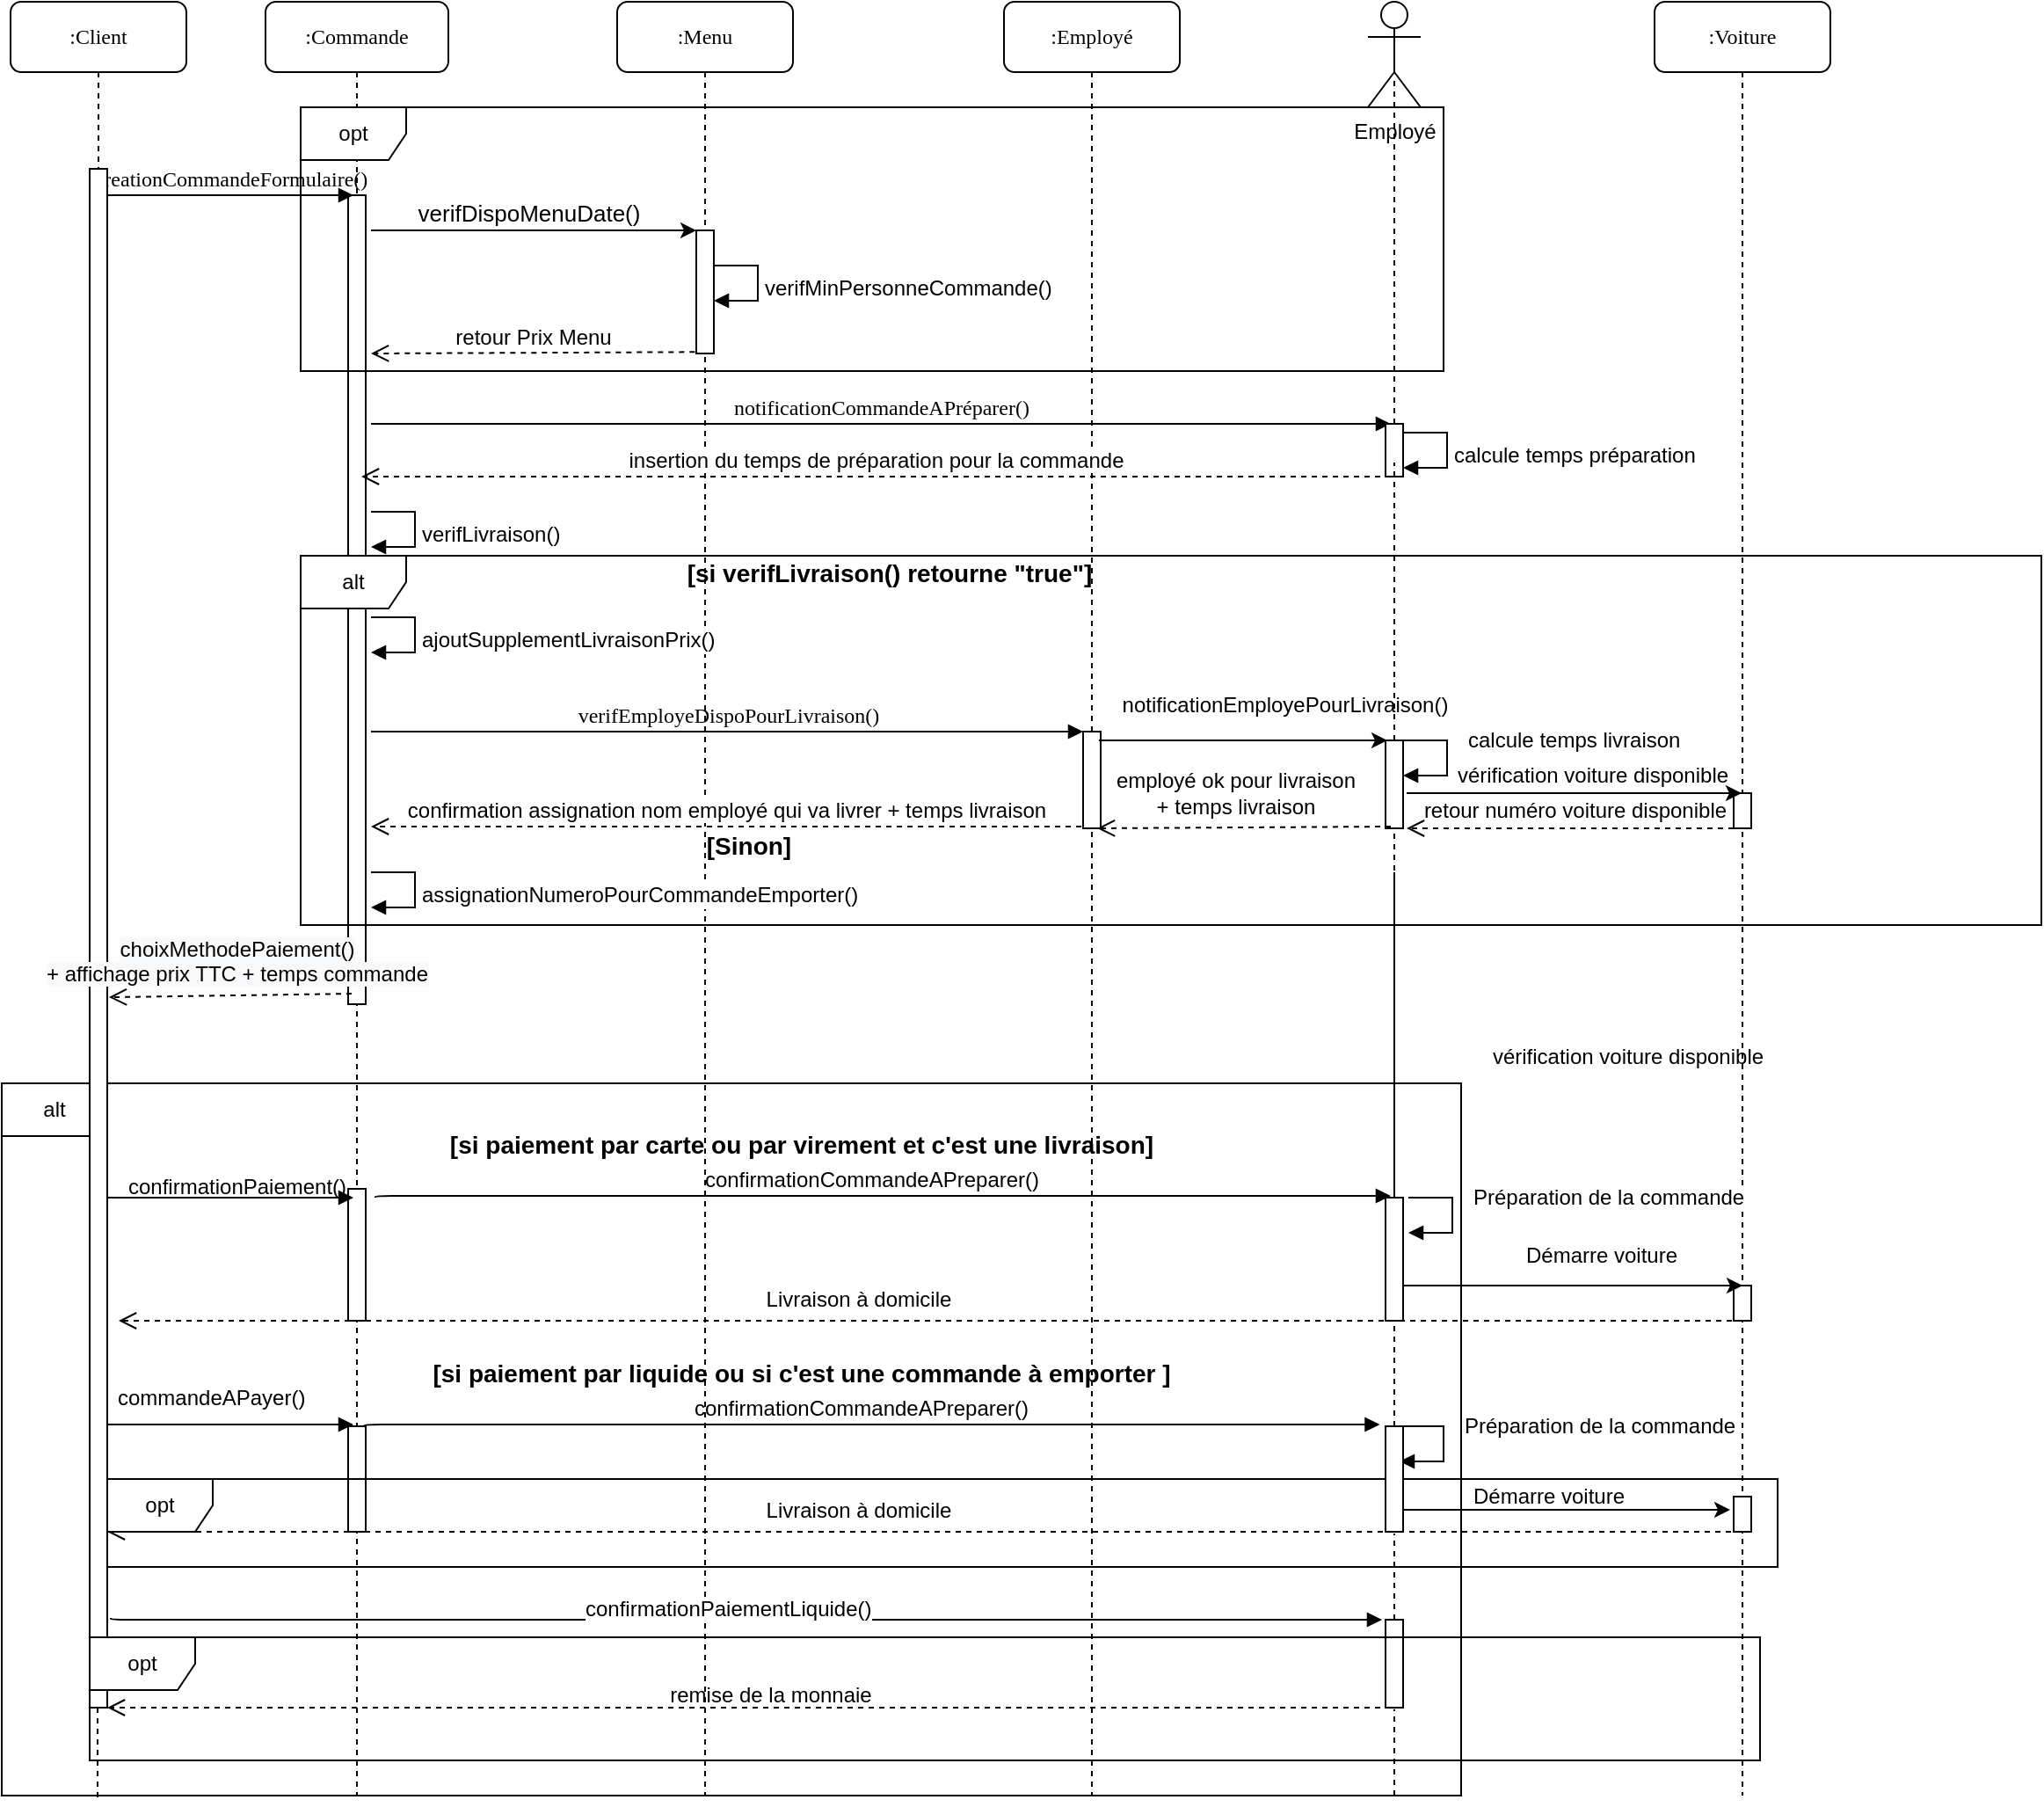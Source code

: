 <mxfile version="14.4.9" type="github">
  <diagram name="Page-1" id="13e1069c-82ec-6db2-03f1-153e76fe0fe0">
    <mxGraphModel dx="1422" dy="762" grid="1" gridSize="10" guides="1" tooltips="1" connect="1" arrows="1" fold="1" page="1" pageScale="1" pageWidth="827" pageHeight="1169" background="#ffffff" math="0" shadow="0">
      <root>
        <mxCell id="0" />
        <mxCell id="1" parent="0" />
        <mxCell id="tNndhrwOQ5jODoIzb9KM-20" value="" style="endArrow=none;dashed=1;html=1;exitX=0.486;exitY=0.999;exitDx=0;exitDy=0;exitPerimeter=0;" edge="1" parent="1">
          <mxGeometry width="50" height="50" relative="1" as="geometry">
            <mxPoint x="74.86" y="899.795" as="sourcePoint" />
            <mxPoint x="74.31" y="990" as="targetPoint" />
          </mxGeometry>
        </mxCell>
        <mxCell id="tNndhrwOQ5jODoIzb9KM-23" value=":Client" style="shape=umlLifeline;perimeter=lifelinePerimeter;whiteSpace=wrap;html=1;container=1;collapsible=0;recursiveResize=0;outlineConnect=0;rounded=1;shadow=0;comic=0;labelBackgroundColor=none;strokeWidth=1;fontFamily=Verdana;fontSize=12;align=center;" vertex="1" parent="1">
          <mxGeometry x="25" y="70" width="100" height="690" as="geometry" />
        </mxCell>
        <mxCell id="tNndhrwOQ5jODoIzb9KM-24" value="" style="html=1;points=[];perimeter=orthogonalPerimeter;" vertex="1" parent="tNndhrwOQ5jODoIzb9KM-23">
          <mxGeometry x="45" y="450" width="10" height="20" as="geometry" />
        </mxCell>
        <mxCell id="_CNvDfxLPx1KFOB0ygyv-52" value="alt" style="shape=umlFrame;whiteSpace=wrap;html=1;" parent="1" vertex="1">
          <mxGeometry x="20" y="685" width="830" height="405" as="geometry" />
        </mxCell>
        <mxCell id="_CNvDfxLPx1KFOB0ygyv-53" value="&lt;span style=&quot;font-size: 14px&quot;&gt;&lt;b&gt;[si paiement par carte ou par virement et c&#39;est une livraison]&lt;/b&gt;&lt;/span&gt;" style="text;html=1;strokeColor=none;fillColor=none;align=center;verticalAlign=middle;whiteSpace=wrap;rounded=0;" parent="1" vertex="1">
          <mxGeometry x="220" y="710" width="510" height="20" as="geometry" />
        </mxCell>
        <mxCell id="7baba1c4bc27f4b0-2" value=":Commande" style="shape=umlLifeline;perimeter=lifelinePerimeter;whiteSpace=wrap;html=1;container=1;collapsible=0;recursiveResize=0;outlineConnect=0;rounded=1;shadow=0;comic=0;labelBackgroundColor=none;strokeWidth=1;fontFamily=Verdana;fontSize=12;align=center;" parent="1" vertex="1">
          <mxGeometry x="170" y="70" width="104" height="1020" as="geometry" />
        </mxCell>
        <mxCell id="tXjSpjRW7CRqGUorNea_-64" value="" style="html=1;points=[];perimeter=orthogonalPerimeter;rounded=0;shadow=0;comic=0;labelBackgroundColor=none;strokeWidth=1;fontFamily=Verdana;fontSize=12;align=center;" parent="7baba1c4bc27f4b0-2" vertex="1">
          <mxGeometry x="47" y="110" width="10" height="460" as="geometry" />
        </mxCell>
        <mxCell id="tNndhrwOQ5jODoIzb9KM-62" value="" style="html=1;points=[];perimeter=orthogonalPerimeter;" vertex="1" parent="7baba1c4bc27f4b0-2">
          <mxGeometry x="47" y="810" width="10" height="60" as="geometry" />
        </mxCell>
        <mxCell id="7baba1c4bc27f4b0-3" value=":Menu" style="shape=umlLifeline;perimeter=lifelinePerimeter;whiteSpace=wrap;html=1;container=1;collapsible=0;recursiveResize=0;outlineConnect=0;rounded=1;shadow=0;comic=0;labelBackgroundColor=none;strokeWidth=1;fontFamily=Verdana;fontSize=12;align=center;" parent="1" vertex="1">
          <mxGeometry x="370" y="70" width="100" height="1020" as="geometry" />
        </mxCell>
        <mxCell id="7baba1c4bc27f4b0-13" value="" style="html=1;points=[];perimeter=orthogonalPerimeter;rounded=0;shadow=0;comic=0;labelBackgroundColor=none;strokeWidth=1;fontFamily=Verdana;fontSize=12;align=center;" parent="7baba1c4bc27f4b0-3" vertex="1">
          <mxGeometry x="45" y="130" width="10" height="70" as="geometry" />
        </mxCell>
        <mxCell id="tXjSpjRW7CRqGUorNea_-12" value="creationCommandeFormulaire()" style="html=1;verticalAlign=bottom;endArrow=block;labelBackgroundColor=none;fontFamily=Verdana;fontSize=12;edgeStyle=elbowEdgeStyle;elbow=vertical;" parent="1" edge="1">
          <mxGeometry relative="1" as="geometry">
            <mxPoint x="80" y="180" as="sourcePoint" />
            <mxPoint x="220" y="180" as="targetPoint" />
          </mxGeometry>
        </mxCell>
        <mxCell id="tXjSpjRW7CRqGUorNea_-13" value="" style="html=1;points=[];perimeter=orthogonalPerimeter;rounded=0;shadow=0;comic=0;labelBackgroundColor=none;strokeWidth=1;fontFamily=Verdana;fontSize=12;align=center;" parent="1" vertex="1">
          <mxGeometry x="70" y="165" width="10" height="875" as="geometry" />
        </mxCell>
        <mxCell id="tXjSpjRW7CRqGUorNea_-69" value="" style="endArrow=classic;html=1;fontSize=13;exitX=1.1;exitY=0;exitDx=0;exitDy=0;exitPerimeter=0;" parent="1" target="7baba1c4bc27f4b0-13" edge="1">
          <mxGeometry width="50" height="50" relative="1" as="geometry">
            <mxPoint x="230" y="200" as="sourcePoint" />
            <mxPoint x="384" y="200" as="targetPoint" />
          </mxGeometry>
        </mxCell>
        <mxCell id="tXjSpjRW7CRqGUorNea_-78" value="verifDispoMenuDate()" style="text;html=1;strokeColor=none;fillColor=none;align=center;verticalAlign=middle;whiteSpace=wrap;rounded=0;fontSize=13;" parent="1" vertex="1">
          <mxGeometry x="300" y="180" width="40" height="20" as="geometry" />
        </mxCell>
        <mxCell id="tXjSpjRW7CRqGUorNea_-83" value="verifMinPersonneCommande()" style="edgeStyle=orthogonalEdgeStyle;html=1;align=left;spacingLeft=2;endArrow=block;rounded=0;entryX=1;entryY=0;fontSize=12;" parent="1" edge="1">
          <mxGeometry x="0.067" relative="1" as="geometry">
            <mxPoint x="425" y="220" as="sourcePoint" />
            <Array as="points">
              <mxPoint x="450" y="220" />
            </Array>
            <mxPoint x="425" y="240" as="targetPoint" />
            <mxPoint as="offset" />
          </mxGeometry>
        </mxCell>
        <mxCell id="tXjSpjRW7CRqGUorNea_-86" value="retour Prix Menu" style="html=1;verticalAlign=bottom;endArrow=open;dashed=1;endSize=8;fontSize=12;exitX=-0.083;exitY=0.988;exitDx=0;exitDy=0;exitPerimeter=0;" parent="1" source="7baba1c4bc27f4b0-13" edge="1">
          <mxGeometry relative="1" as="geometry">
            <mxPoint x="650" y="330" as="sourcePoint" />
            <mxPoint x="230" y="270" as="targetPoint" />
          </mxGeometry>
        </mxCell>
        <mxCell id="tXjSpjRW7CRqGUorNea_-90" value="alt" style="shape=umlFrame;whiteSpace=wrap;html=1;" parent="1" vertex="1">
          <mxGeometry x="190" y="385" width="990" height="210" as="geometry" />
        </mxCell>
        <mxCell id="_CNvDfxLPx1KFOB0ygyv-1" value="&lt;span style=&quot;font-size: 14px&quot;&gt;&lt;b&gt;[si verifLivraison() retourne &quot;true&quot;]&lt;/b&gt;&lt;/span&gt;" style="text;html=1;strokeColor=none;fillColor=none;align=center;verticalAlign=middle;whiteSpace=wrap;rounded=0;" parent="1" vertex="1">
          <mxGeometry x="270" y="385" width="510" height="20" as="geometry" />
        </mxCell>
        <mxCell id="_CNvDfxLPx1KFOB0ygyv-3" value="ajoutSupplementLivraisonPrix()" style="edgeStyle=orthogonalEdgeStyle;html=1;align=left;spacingLeft=2;endArrow=block;rounded=0;entryX=1;entryY=0;fontSize=12;" parent="1" edge="1">
          <mxGeometry x="0.067" relative="1" as="geometry">
            <mxPoint x="230" y="420" as="sourcePoint" />
            <Array as="points">
              <mxPoint x="255" y="420" />
            </Array>
            <mxPoint x="230" y="440" as="targetPoint" />
            <mxPoint as="offset" />
          </mxGeometry>
        </mxCell>
        <mxCell id="_CNvDfxLPx1KFOB0ygyv-4" value="&lt;span style=&quot;font-size: 14px&quot;&gt;&lt;b&gt;[Sinon]&lt;/b&gt;&lt;/span&gt;" style="text;html=1;strokeColor=none;fillColor=none;align=center;verticalAlign=middle;whiteSpace=wrap;rounded=0;" parent="1" vertex="1">
          <mxGeometry x="230" y="540" width="430" height="20" as="geometry" />
        </mxCell>
        <mxCell id="_CNvDfxLPx1KFOB0ygyv-5" value=":Employé" style="shape=umlLifeline;perimeter=lifelinePerimeter;whiteSpace=wrap;html=1;container=1;collapsible=0;recursiveResize=0;outlineConnect=0;rounded=1;shadow=0;comic=0;labelBackgroundColor=none;strokeWidth=1;fontFamily=Verdana;fontSize=12;align=center;" parent="1" vertex="1">
          <mxGeometry x="590" y="70" width="100" height="1020" as="geometry" />
        </mxCell>
        <mxCell id="_CNvDfxLPx1KFOB0ygyv-8" value="" style="html=1;points=[];perimeter=orthogonalPerimeter;" parent="_CNvDfxLPx1KFOB0ygyv-5" vertex="1">
          <mxGeometry x="45" y="415" width="10" height="55" as="geometry" />
        </mxCell>
        <mxCell id="_CNvDfxLPx1KFOB0ygyv-6" value="verifEmployeDispoPourLivraison()" style="html=1;verticalAlign=bottom;endArrow=block;labelBackgroundColor=none;fontFamily=Verdana;fontSize=12;edgeStyle=elbowEdgeStyle;elbow=vertical;entryX=0;entryY=0;entryDx=0;entryDy=0;entryPerimeter=0;" parent="1" target="_CNvDfxLPx1KFOB0ygyv-8" edge="1">
          <mxGeometry relative="1" as="geometry">
            <mxPoint x="230" y="485" as="sourcePoint" />
            <mxPoint x="370" y="485" as="targetPoint" />
          </mxGeometry>
        </mxCell>
        <mxCell id="_CNvDfxLPx1KFOB0ygyv-9" value="verifLivraison()" style="edgeStyle=orthogonalEdgeStyle;html=1;align=left;spacingLeft=2;endArrow=block;rounded=0;entryX=1;entryY=0;fontSize=12;" parent="1" edge="1">
          <mxGeometry x="0.067" relative="1" as="geometry">
            <mxPoint x="230" y="360" as="sourcePoint" />
            <Array as="points">
              <mxPoint x="255" y="360" />
            </Array>
            <mxPoint x="230" y="380" as="targetPoint" />
            <mxPoint as="offset" />
          </mxGeometry>
        </mxCell>
        <mxCell id="_CNvDfxLPx1KFOB0ygyv-10" value="confirmation assignation nom employé qui va livrer + temps livraison" style="html=1;verticalAlign=bottom;endArrow=open;dashed=1;endSize=8;fontSize=12;" parent="1" edge="1">
          <mxGeometry relative="1" as="geometry">
            <mxPoint x="634" y="539" as="sourcePoint" />
            <mxPoint x="230" y="539" as="targetPoint" />
          </mxGeometry>
        </mxCell>
        <mxCell id="_CNvDfxLPx1KFOB0ygyv-17" value="Employé" style="shape=umlActor;verticalLabelPosition=bottom;verticalAlign=top;html=1;" parent="1" vertex="1">
          <mxGeometry x="797" y="70" width="30" height="60" as="geometry" />
        </mxCell>
        <mxCell id="_CNvDfxLPx1KFOB0ygyv-18" value="" style="endArrow=none;dashed=1;html=1;entryX=0.5;entryY=0.733;entryDx=0;entryDy=0;entryPerimeter=0;" parent="1" source="_CNvDfxLPx1KFOB0ygyv-42" target="_CNvDfxLPx1KFOB0ygyv-17" edge="1">
          <mxGeometry width="50" height="50" relative="1" as="geometry">
            <mxPoint x="812" y="760" as="sourcePoint" />
            <mxPoint x="750" y="360" as="targetPoint" />
          </mxGeometry>
        </mxCell>
        <mxCell id="_CNvDfxLPx1KFOB0ygyv-19" value="" style="endArrow=classic;html=1;entryX=0.1;entryY=0;entryDx=0;entryDy=0;entryPerimeter=0;" parent="1" target="_CNvDfxLPx1KFOB0ygyv-20" edge="1">
          <mxGeometry width="50" height="50" relative="1" as="geometry">
            <mxPoint x="644" y="490" as="sourcePoint" />
            <mxPoint x="810" y="495" as="targetPoint" />
          </mxGeometry>
        </mxCell>
        <mxCell id="_CNvDfxLPx1KFOB0ygyv-20" value="" style="html=1;points=[];perimeter=orthogonalPerimeter;" parent="1" vertex="1">
          <mxGeometry x="807" y="490" width="10" height="50" as="geometry" />
        </mxCell>
        <mxCell id="_CNvDfxLPx1KFOB0ygyv-21" value="" style="endArrow=none;dashed=1;html=1;" parent="1" target="_CNvDfxLPx1KFOB0ygyv-20" edge="1" source="tNndhrwOQ5jODoIzb9KM-42">
          <mxGeometry width="50" height="50" relative="1" as="geometry">
            <mxPoint x="812" y="980" as="sourcePoint" />
            <mxPoint x="812" y="520" as="targetPoint" />
            <Array as="points" />
          </mxGeometry>
        </mxCell>
        <mxCell id="_CNvDfxLPx1KFOB0ygyv-22" value="" style="html=1;verticalAlign=bottom;endArrow=open;dashed=1;endSize=8;fontSize=12;exitX=-0.083;exitY=0.988;exitDx=0;exitDy=0;exitPerimeter=0;" parent="1" edge="1">
          <mxGeometry relative="1" as="geometry">
            <mxPoint x="810" y="539.0" as="sourcePoint" />
            <mxPoint x="643" y="540" as="targetPoint" />
          </mxGeometry>
        </mxCell>
        <mxCell id="_CNvDfxLPx1KFOB0ygyv-24" value="notificationEmployePourLivraison()" style="text;html=1;strokeColor=none;fillColor=none;align=center;verticalAlign=middle;whiteSpace=wrap;rounded=0;" parent="1" vertex="1">
          <mxGeometry x="690" y="460" width="120" height="20" as="geometry" />
        </mxCell>
        <mxCell id="_CNvDfxLPx1KFOB0ygyv-33" value="calcule temps préparation" style="edgeStyle=orthogonalEdgeStyle;html=1;align=left;spacingLeft=2;endArrow=block;rounded=0;entryX=1;entryY=0;fontSize=12;" parent="1" edge="1">
          <mxGeometry x="0.067" relative="1" as="geometry">
            <mxPoint x="817" y="315" as="sourcePoint" />
            <Array as="points">
              <mxPoint x="842" y="315" />
            </Array>
            <mxPoint x="817" y="335" as="targetPoint" />
            <mxPoint as="offset" />
          </mxGeometry>
        </mxCell>
        <mxCell id="_CNvDfxLPx1KFOB0ygyv-35" value="employé ok pour livraison&lt;br&gt;+ temps livraison" style="text;html=1;strokeColor=none;fillColor=none;align=center;verticalAlign=middle;whiteSpace=wrap;rounded=0;" parent="1" vertex="1">
          <mxGeometry x="647" y="510" width="150" height="20" as="geometry" />
        </mxCell>
        <mxCell id="_CNvDfxLPx1KFOB0ygyv-37" value="assignationNumeroPourCommandeEmporter()" style="edgeStyle=orthogonalEdgeStyle;html=1;align=left;spacingLeft=2;endArrow=block;rounded=0;entryX=1;entryY=0;fontSize=12;" parent="1" edge="1">
          <mxGeometry x="0.067" relative="1" as="geometry">
            <mxPoint x="230" y="565" as="sourcePoint" />
            <Array as="points">
              <mxPoint x="255" y="565" />
            </Array>
            <mxPoint x="230" y="585" as="targetPoint" />
            <mxPoint as="offset" />
          </mxGeometry>
        </mxCell>
        <mxCell id="_CNvDfxLPx1KFOB0ygyv-39" value="notificationCommandeAPréparer()" style="html=1;verticalAlign=bottom;endArrow=block;labelBackgroundColor=none;fontFamily=Verdana;fontSize=12;edgeStyle=elbowEdgeStyle;elbow=vertical;" parent="1" edge="1">
          <mxGeometry relative="1" as="geometry">
            <mxPoint x="230" y="310" as="sourcePoint" />
            <mxPoint x="810" y="310" as="targetPoint" />
          </mxGeometry>
        </mxCell>
        <mxCell id="_CNvDfxLPx1KFOB0ygyv-41" value="insertion du temps de préparation pour la commande" style="html=1;verticalAlign=bottom;endArrow=open;dashed=1;endSize=8;fontSize=12;exitX=-0.083;exitY=0.988;exitDx=0;exitDy=0;exitPerimeter=0;" parent="1" edge="1">
          <mxGeometry relative="1" as="geometry">
            <mxPoint x="810" y="340" as="sourcePoint" />
            <mxPoint x="224.5" y="340" as="targetPoint" />
          </mxGeometry>
        </mxCell>
        <mxCell id="_CNvDfxLPx1KFOB0ygyv-42" value="" style="html=1;points=[];perimeter=orthogonalPerimeter;rounded=0;shadow=0;comic=0;labelBackgroundColor=none;strokeWidth=1;fontFamily=Verdana;fontSize=12;align=center;" parent="1" vertex="1">
          <mxGeometry x="807" y="310" width="10" height="30" as="geometry" />
        </mxCell>
        <mxCell id="_CNvDfxLPx1KFOB0ygyv-43" value="" style="endArrow=none;dashed=1;html=1;entryX=0.5;entryY=0.733;entryDx=0;entryDy=0;entryPerimeter=0;" parent="1" source="_CNvDfxLPx1KFOB0ygyv-20" target="_CNvDfxLPx1KFOB0ygyv-42" edge="1">
          <mxGeometry width="50" height="50" relative="1" as="geometry">
            <mxPoint x="812" y="495" as="sourcePoint" />
            <mxPoint x="812" y="113.98" as="targetPoint" />
          </mxGeometry>
        </mxCell>
        <mxCell id="_CNvDfxLPx1KFOB0ygyv-44" value="calcule temps livraison" style="edgeStyle=orthogonalEdgeStyle;html=1;align=left;spacingLeft=2;endArrow=block;rounded=0;entryX=1;entryY=0;fontSize=12;" parent="1" edge="1">
          <mxGeometry x="-0.286" y="8" relative="1" as="geometry">
            <mxPoint x="817" y="490" as="sourcePoint" />
            <Array as="points">
              <mxPoint x="842" y="490" />
            </Array>
            <mxPoint x="817" y="510" as="targetPoint" />
            <mxPoint as="offset" />
          </mxGeometry>
        </mxCell>
        <mxCell id="tXjSpjRW7CRqGUorNea_-42" value="opt" style="shape=umlFrame;whiteSpace=wrap;html=1;" parent="1" vertex="1">
          <mxGeometry x="190" y="130" width="650" height="150" as="geometry" />
        </mxCell>
        <mxCell id="_CNvDfxLPx1KFOB0ygyv-58" value="&lt;span style=&quot;font-size: 14px&quot;&gt;&lt;b&gt;[si paiement par liquide ou si c&#39;est une commande à emporter ]&lt;/b&gt;&lt;/span&gt;" style="text;html=1;strokeColor=none;fillColor=none;align=center;verticalAlign=middle;whiteSpace=wrap;rounded=0;" parent="1" vertex="1">
          <mxGeometry x="220" y="840" width="510" height="20" as="geometry" />
        </mxCell>
        <mxCell id="tNndhrwOQ5jODoIzb9KM-1" value=":Voiture" style="shape=umlLifeline;perimeter=lifelinePerimeter;whiteSpace=wrap;html=1;container=1;collapsible=0;recursiveResize=0;outlineConnect=0;rounded=1;shadow=0;comic=0;labelBackgroundColor=none;strokeWidth=1;fontFamily=Verdana;fontSize=12;align=center;" vertex="1" parent="1">
          <mxGeometry x="960" y="70" width="100" height="1020" as="geometry" />
        </mxCell>
        <mxCell id="tNndhrwOQ5jODoIzb9KM-2" value="" style="html=1;points=[];perimeter=orthogonalPerimeter;" vertex="1" parent="tNndhrwOQ5jODoIzb9KM-1">
          <mxGeometry x="45" y="450" width="10" height="20" as="geometry" />
        </mxCell>
        <mxCell id="tNndhrwOQ5jODoIzb9KM-59" value="" style="html=1;points=[];perimeter=orthogonalPerimeter;" vertex="1" parent="tNndhrwOQ5jODoIzb9KM-1">
          <mxGeometry x="45" y="730" width="10" height="20" as="geometry" />
        </mxCell>
        <mxCell id="tNndhrwOQ5jODoIzb9KM-68" value="" style="html=1;points=[];perimeter=orthogonalPerimeter;" vertex="1" parent="tNndhrwOQ5jODoIzb9KM-1">
          <mxGeometry x="45" y="850" width="10" height="20" as="geometry" />
        </mxCell>
        <mxCell id="tNndhrwOQ5jODoIzb9KM-3" value="" style="endArrow=classic;html=1;" edge="1" parent="1" target="tNndhrwOQ5jODoIzb9KM-1">
          <mxGeometry width="50" height="50" relative="1" as="geometry">
            <mxPoint x="819" y="520" as="sourcePoint" />
            <mxPoint x="750" y="370" as="targetPoint" />
          </mxGeometry>
        </mxCell>
        <mxCell id="tNndhrwOQ5jODoIzb9KM-4" value="vérification voiture disponible" style="text;html=1;strokeColor=none;fillColor=none;align=center;verticalAlign=middle;whiteSpace=wrap;rounded=0;" vertex="1" parent="1">
          <mxGeometry x="840" y="500" width="170" height="20" as="geometry" />
        </mxCell>
        <mxCell id="tNndhrwOQ5jODoIzb9KM-5" value="" style="html=1;verticalAlign=bottom;endArrow=open;dashed=1;endSize=8;fontSize=12;exitX=0;exitY=1;exitDx=0;exitDy=0;exitPerimeter=0;entryX=1.2;entryY=1;entryDx=0;entryDy=0;entryPerimeter=0;" edge="1" parent="1" source="tNndhrwOQ5jODoIzb9KM-2" target="_CNvDfxLPx1KFOB0ygyv-20">
          <mxGeometry relative="1" as="geometry">
            <mxPoint x="820" y="549" as="sourcePoint" />
            <mxPoint x="653" y="550" as="targetPoint" />
          </mxGeometry>
        </mxCell>
        <mxCell id="tNndhrwOQ5jODoIzb9KM-6" value="retour numéro voiture disponible" style="text;html=1;strokeColor=none;fillColor=none;align=center;verticalAlign=middle;whiteSpace=wrap;rounded=0;" vertex="1" parent="1">
          <mxGeometry x="820" y="520" width="190" height="20" as="geometry" />
        </mxCell>
        <mxCell id="_CNvDfxLPx1KFOB0ygyv-60" value="&lt;font face=&quot;helvetica&quot;&gt;&lt;span style=&quot;background-color: rgb(255 , 255 , 255)&quot;&gt;confirmationPaiement()&lt;/span&gt;&lt;/font&gt;" style="text;whiteSpace=wrap;html=1;" parent="1" vertex="1">
          <mxGeometry x="90" y="730" width="190" height="20" as="geometry" />
        </mxCell>
        <mxCell id="tNndhrwOQ5jODoIzb9KM-13" value="" style="endArrow=none;dashed=1;html=1;" edge="1" parent="1">
          <mxGeometry width="50" height="50" relative="1" as="geometry">
            <mxPoint x="80" y="910" as="sourcePoint" />
            <mxPoint x="80" y="910" as="targetPoint" />
          </mxGeometry>
        </mxCell>
        <mxCell id="tNndhrwOQ5jODoIzb9KM-19" value="" style="html=1;verticalAlign=bottom;endArrow=open;dashed=1;endSize=8;fontSize=12;exitX=0.993;exitY=0.613;exitDx=0;exitDy=0;exitPerimeter=0;entryX=0.007;entryY=0.638;entryDx=0;entryDy=0;entryPerimeter=0;" edge="1" parent="1">
          <mxGeometry relative="1" as="geometry">
            <mxPoint x="219.02" y="634.04" as="sourcePoint" />
            <mxPoint x="80.98" y="636.04" as="targetPoint" />
          </mxGeometry>
        </mxCell>
        <mxCell id="tNndhrwOQ5jODoIzb9KM-27" value="" style="html=1;verticalAlign=bottom;endArrow=block;labelBackgroundColor=none;fontFamily=Verdana;fontSize=12;edgeStyle=elbowEdgeStyle;elbow=vertical;" edge="1" parent="1">
          <mxGeometry relative="1" as="geometry">
            <mxPoint x="80" y="879" as="sourcePoint" />
            <mxPoint x="220" y="879" as="targetPoint" />
          </mxGeometry>
        </mxCell>
        <mxCell id="tNndhrwOQ5jODoIzb9KM-33" value="&lt;font face=&quot;helvetica&quot;&gt;&lt;span style=&quot;background-color: rgb(255 , 255 , 255)&quot;&gt;commandeAPayer()&lt;/span&gt;&lt;/font&gt;" style="text;whiteSpace=wrap;html=1;" vertex="1" parent="1">
          <mxGeometry x="84" y="850" width="190" height="20" as="geometry" />
        </mxCell>
        <mxCell id="tNndhrwOQ5jODoIzb9KM-36" value="" style="html=1;points=[];perimeter=orthogonalPerimeter;" vertex="1" parent="1">
          <mxGeometry x="217" y="745" width="10" height="75" as="geometry" />
        </mxCell>
        <mxCell id="tNndhrwOQ5jODoIzb9KM-37" value="" style="html=1;verticalAlign=bottom;endArrow=block;labelBackgroundColor=none;fontFamily=Verdana;fontSize=12;edgeStyle=elbowEdgeStyle;elbow=vertical;" edge="1" parent="1">
          <mxGeometry relative="1" as="geometry">
            <mxPoint x="80" y="750" as="sourcePoint" />
            <mxPoint x="220" y="750" as="targetPoint" />
          </mxGeometry>
        </mxCell>
        <mxCell id="tNndhrwOQ5jODoIzb9KM-44" value="" style="endArrow=none;dashed=1;html=1;" edge="1" parent="1" source="tNndhrwOQ5jODoIzb9KM-66" target="tNndhrwOQ5jODoIzb9KM-42">
          <mxGeometry width="50" height="50" relative="1" as="geometry">
            <mxPoint x="812" y="970" as="sourcePoint" />
            <mxPoint x="812" y="540" as="targetPoint" />
            <Array as="points">
              <mxPoint x="812" y="560" />
            </Array>
          </mxGeometry>
        </mxCell>
        <mxCell id="tNndhrwOQ5jODoIzb9KM-45" value="" style="html=1;verticalAlign=bottom;endArrow=block;labelBackgroundColor=none;fontFamily=Verdana;fontSize=12;edgeStyle=elbowEdgeStyle;elbow=vertical;exitX=0.75;exitY=1;exitDx=0;exitDy=0;entryX=0.3;entryY=-0.018;entryDx=0;entryDy=0;entryPerimeter=0;" edge="1" parent="1" source="_CNvDfxLPx1KFOB0ygyv-60" target="tNndhrwOQ5jODoIzb9KM-42">
          <mxGeometry relative="1" as="geometry">
            <mxPoint x="240" y="750" as="sourcePoint" />
            <mxPoint x="770" y="749" as="targetPoint" />
            <Array as="points">
              <mxPoint x="700" y="749" />
            </Array>
          </mxGeometry>
        </mxCell>
        <mxCell id="tNndhrwOQ5jODoIzb9KM-42" value="" style="html=1;points=[];perimeter=orthogonalPerimeter;" vertex="1" parent="1">
          <mxGeometry x="807" y="750" width="10" height="70" as="geometry" />
        </mxCell>
        <mxCell id="tNndhrwOQ5jODoIzb9KM-47" value="confirmationCommandeAPreparer()" style="text;html=1;strokeColor=none;fillColor=none;align=center;verticalAlign=middle;whiteSpace=wrap;rounded=0;" vertex="1" parent="1">
          <mxGeometry x="410" y="730" width="210" height="20" as="geometry" />
        </mxCell>
        <mxCell id="tNndhrwOQ5jODoIzb9KM-48" value="&lt;span style=&quot;color: rgb(0, 0, 0); font-family: helvetica; font-size: 12px; font-style: normal; font-weight: 400; letter-spacing: normal; text-indent: 0px; text-transform: none; word-spacing: 0px; background-color: rgb(248, 249, 250); display: inline; float: none;&quot;&gt;choixMethodePaiement()&lt;/span&gt;&lt;br style=&quot;color: rgb(0, 0, 0); font-family: helvetica; font-size: 12px; font-style: normal; font-weight: 400; letter-spacing: normal; text-indent: 0px; text-transform: none; word-spacing: 0px; background-color: rgb(248, 249, 250);&quot;&gt;&lt;span style=&quot;color: rgb(0, 0, 0); font-family: helvetica; font-size: 12px; font-style: normal; font-weight: 400; letter-spacing: normal; text-indent: 0px; text-transform: none; word-spacing: 0px; background-color: rgb(248, 249, 250); display: inline; float: none;&quot;&gt;+ affichage prix TTC + temps commande&lt;/span&gt;" style="text;whiteSpace=wrap;html=1;align=center;" vertex="1" parent="1">
          <mxGeometry x="34" y="595" width="240" height="40" as="geometry" />
        </mxCell>
        <mxCell id="tNndhrwOQ5jODoIzb9KM-49" value="Préparation de la commande" style="edgeStyle=orthogonalEdgeStyle;html=1;align=left;spacingLeft=2;endArrow=block;rounded=0;entryX=1;entryY=0;fontSize=12;" edge="1" parent="1">
          <mxGeometry x="-0.286" y="8" relative="1" as="geometry">
            <mxPoint x="820" y="750" as="sourcePoint" />
            <Array as="points">
              <mxPoint x="845" y="750" />
            </Array>
            <mxPoint x="820" y="770" as="targetPoint" />
            <mxPoint as="offset" />
          </mxGeometry>
        </mxCell>
        <mxCell id="tNndhrwOQ5jODoIzb9KM-51" value="vérification voiture disponible" style="text;html=1;strokeColor=none;fillColor=none;align=center;verticalAlign=middle;whiteSpace=wrap;rounded=0;" vertex="1" parent="1">
          <mxGeometry x="860" y="660" width="170" height="20" as="geometry" />
        </mxCell>
        <mxCell id="tNndhrwOQ5jODoIzb9KM-53" value="" style="endArrow=classic;html=1;" edge="1" parent="1">
          <mxGeometry width="50" height="50" relative="1" as="geometry">
            <mxPoint x="817" y="800" as="sourcePoint" />
            <mxPoint x="1010" y="800" as="targetPoint" />
          </mxGeometry>
        </mxCell>
        <mxCell id="tNndhrwOQ5jODoIzb9KM-58" value="Démarre voiture" style="text;html=1;strokeColor=none;fillColor=none;align=center;verticalAlign=middle;whiteSpace=wrap;rounded=0;" vertex="1" parent="1">
          <mxGeometry x="810" y="772.5" width="240" height="20" as="geometry" />
        </mxCell>
        <mxCell id="tNndhrwOQ5jODoIzb9KM-61" value="Livraison à domicile" style="text;html=1;strokeColor=none;fillColor=none;align=center;verticalAlign=middle;whiteSpace=wrap;rounded=0;" vertex="1" parent="1">
          <mxGeometry x="440" y="800" width="135" height="15" as="geometry" />
        </mxCell>
        <mxCell id="tNndhrwOQ5jODoIzb9KM-63" value="" style="html=1;verticalAlign=bottom;endArrow=open;dashed=1;endSize=8;fontSize=12;entryX=1.6;entryY=0.888;entryDx=0;entryDy=0;entryPerimeter=0;" edge="1" parent="1">
          <mxGeometry relative="1" as="geometry">
            <mxPoint x="1010" y="820.0" as="sourcePoint" />
            <mxPoint x="86.5" y="820.0" as="targetPoint" />
          </mxGeometry>
        </mxCell>
        <mxCell id="tNndhrwOQ5jODoIzb9KM-64" value="" style="html=1;verticalAlign=bottom;endArrow=block;labelBackgroundColor=none;fontFamily=Verdana;fontSize=12;edgeStyle=elbowEdgeStyle;elbow=vertical;exitX=0.75;exitY=1;exitDx=0;exitDy=0;entryX=0.3;entryY=-0.018;entryDx=0;entryDy=0;entryPerimeter=0;" edge="1" parent="1">
          <mxGeometry relative="1" as="geometry">
            <mxPoint x="226.25" y="880" as="sourcePoint" />
            <mxPoint x="803.75" y="878.74" as="targetPoint" />
            <Array as="points">
              <mxPoint x="693.75" y="879" />
            </Array>
          </mxGeometry>
        </mxCell>
        <mxCell id="tNndhrwOQ5jODoIzb9KM-65" value="confirmationCommandeAPreparer()" style="text;html=1;strokeColor=none;fillColor=none;align=center;verticalAlign=middle;whiteSpace=wrap;rounded=0;" vertex="1" parent="1">
          <mxGeometry x="403.75" y="860" width="210" height="20" as="geometry" />
        </mxCell>
        <mxCell id="tNndhrwOQ5jODoIzb9KM-67" value="Préparation de la commande" style="edgeStyle=orthogonalEdgeStyle;html=1;align=left;spacingLeft=2;endArrow=block;rounded=0;entryX=1;entryY=0;fontSize=12;" edge="1" parent="1">
          <mxGeometry x="-0.286" y="8" relative="1" as="geometry">
            <mxPoint x="815" y="880" as="sourcePoint" />
            <Array as="points">
              <mxPoint x="840" y="880" />
            </Array>
            <mxPoint x="815" y="900" as="targetPoint" />
            <mxPoint as="offset" />
          </mxGeometry>
        </mxCell>
        <mxCell id="tNndhrwOQ5jODoIzb9KM-70" value="" style="endArrow=classic;html=1;" edge="1" parent="1">
          <mxGeometry width="50" height="50" relative="1" as="geometry">
            <mxPoint x="810" y="927.5" as="sourcePoint" />
            <mxPoint x="1003" y="927.5" as="targetPoint" />
          </mxGeometry>
        </mxCell>
        <mxCell id="tNndhrwOQ5jODoIzb9KM-71" value="" style="html=1;verticalAlign=bottom;endArrow=open;dashed=1;endSize=8;fontSize=12;entryX=1.6;entryY=0.888;entryDx=0;entryDy=0;entryPerimeter=0;" edge="1" parent="1">
          <mxGeometry relative="1" as="geometry">
            <mxPoint x="1003.5" y="940" as="sourcePoint" />
            <mxPoint x="80" y="940" as="targetPoint" />
          </mxGeometry>
        </mxCell>
        <mxCell id="tNndhrwOQ5jODoIzb9KM-72" value="Livraison à domicile" style="text;html=1;strokeColor=none;fillColor=none;align=center;verticalAlign=middle;whiteSpace=wrap;rounded=0;" vertex="1" parent="1">
          <mxGeometry x="440" y="920" width="135" height="15" as="geometry" />
        </mxCell>
        <mxCell id="tNndhrwOQ5jODoIzb9KM-74" value="" style="html=1;verticalAlign=bottom;endArrow=block;labelBackgroundColor=none;fontFamily=Verdana;fontSize=12;edgeStyle=elbowEdgeStyle;elbow=vertical;entryX=-0.2;entryY=0.033;entryDx=0;entryDy=0;entryPerimeter=0;" edge="1" parent="1">
          <mxGeometry relative="1" as="geometry">
            <mxPoint x="82" y="989" as="sourcePoint" />
            <mxPoint x="805" y="990.99" as="targetPoint" />
          </mxGeometry>
        </mxCell>
        <mxCell id="tNndhrwOQ5jODoIzb9KM-75" value="&lt;font face=&quot;helvetica&quot;&gt;&lt;span style=&quot;background-color: rgb(255 , 255 , 255)&quot;&gt;confirmationPaiementLiquide()&lt;/span&gt;&lt;/font&gt;" style="text;whiteSpace=wrap;html=1;" vertex="1" parent="1">
          <mxGeometry x="350" y="970" width="190" height="20" as="geometry" />
        </mxCell>
        <mxCell id="tNndhrwOQ5jODoIzb9KM-69" value="Démarre voiture" style="text;html=1;strokeColor=none;fillColor=none;align=center;verticalAlign=middle;whiteSpace=wrap;rounded=0;" vertex="1" parent="1">
          <mxGeometry x="780" y="910" width="240" height="20" as="geometry" />
        </mxCell>
        <mxCell id="tNndhrwOQ5jODoIzb9KM-76" value="opt" style="shape=umlFrame;whiteSpace=wrap;html=1;" vertex="1" parent="1">
          <mxGeometry x="80" y="910" width="950" height="50" as="geometry" />
        </mxCell>
        <mxCell id="tNndhrwOQ5jODoIzb9KM-66" value="" style="html=1;points=[];perimeter=orthogonalPerimeter;" vertex="1" parent="1">
          <mxGeometry x="807" y="880" width="10" height="60" as="geometry" />
        </mxCell>
        <mxCell id="tNndhrwOQ5jODoIzb9KM-79" value="" style="endArrow=none;dashed=1;html=1;entryX=0.5;entryY=1.017;entryDx=0;entryDy=0;entryPerimeter=0;" edge="1" parent="1" source="tNndhrwOQ5jODoIzb9KM-85" target="tNndhrwOQ5jODoIzb9KM-66">
          <mxGeometry width="50" height="50" relative="1" as="geometry">
            <mxPoint x="812" y="1090" as="sourcePoint" />
            <mxPoint x="810.99" y="1020" as="targetPoint" />
            <Array as="points" />
          </mxGeometry>
        </mxCell>
        <mxCell id="tNndhrwOQ5jODoIzb9KM-85" value="" style="html=1;points=[];perimeter=orthogonalPerimeter;" vertex="1" parent="1">
          <mxGeometry x="807" y="990" width="10" height="50" as="geometry" />
        </mxCell>
        <mxCell id="tNndhrwOQ5jODoIzb9KM-86" value="" style="endArrow=none;dashed=1;html=1;entryX=0.5;entryY=1.017;entryDx=0;entryDy=0;entryPerimeter=0;" edge="1" parent="1" target="tNndhrwOQ5jODoIzb9KM-85">
          <mxGeometry width="50" height="50" relative="1" as="geometry">
            <mxPoint x="812" y="1090" as="sourcePoint" />
            <mxPoint x="812" y="941.02" as="targetPoint" />
            <Array as="points" />
          </mxGeometry>
        </mxCell>
        <mxCell id="tNndhrwOQ5jODoIzb9KM-87" value="opt" style="shape=umlFrame;whiteSpace=wrap;html=1;" vertex="1" parent="1">
          <mxGeometry x="70" y="1000" width="950" height="70" as="geometry" />
        </mxCell>
        <mxCell id="tNndhrwOQ5jODoIzb9KM-89" value="" style="html=1;verticalAlign=bottom;endArrow=open;dashed=1;endSize=8;fontSize=12;entryX=1.6;entryY=0.888;entryDx=0;entryDy=0;entryPerimeter=0;" edge="1" parent="1">
          <mxGeometry relative="1" as="geometry">
            <mxPoint x="810" y="1040" as="sourcePoint" />
            <mxPoint x="80" y="1040" as="targetPoint" />
          </mxGeometry>
        </mxCell>
        <mxCell id="tNndhrwOQ5jODoIzb9KM-90" value="remise de la monnaie" style="text;html=1;strokeColor=none;fillColor=none;align=center;verticalAlign=middle;whiteSpace=wrap;rounded=0;" vertex="1" parent="1">
          <mxGeometry x="390" y="1025" width="135" height="15" as="geometry" />
        </mxCell>
        <mxCell id="tNndhrwOQ5jODoIzb9KM-91" value="" style="endArrow=none;dashed=1;html=1;" edge="1" parent="1">
          <mxGeometry width="50" height="50" relative="1" as="geometry">
            <mxPoint x="74.5" y="1040" as="sourcePoint" />
            <mxPoint x="74.5" y="1094" as="targetPoint" />
          </mxGeometry>
        </mxCell>
      </root>
    </mxGraphModel>
  </diagram>
</mxfile>

